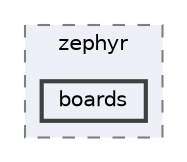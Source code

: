 digraph "build/zephyr/boards"
{
 // LATEX_PDF_SIZE
  bgcolor="transparent";
  edge [fontname=Helvetica,fontsize=10,labelfontname=Helvetica,labelfontsize=10];
  node [fontname=Helvetica,fontsize=10,shape=box,height=0.2,width=0.4];
  compound=true
  subgraph clusterdir_f7639fc20e46d12196656ffbd43ee581 {
    graph [ bgcolor="#edf0f7", pencolor="grey50", label="zephyr", fontname=Helvetica,fontsize=10 style="filled,dashed", URL="dir_f7639fc20e46d12196656ffbd43ee581.html",tooltip=""]
  dir_cec78bb0057d7b164bc72e50ff75eca3 [label="boards", fillcolor="#edf0f7", color="grey25", style="filled,bold", URL="dir_cec78bb0057d7b164bc72e50ff75eca3.html",tooltip=""];
  }
}
